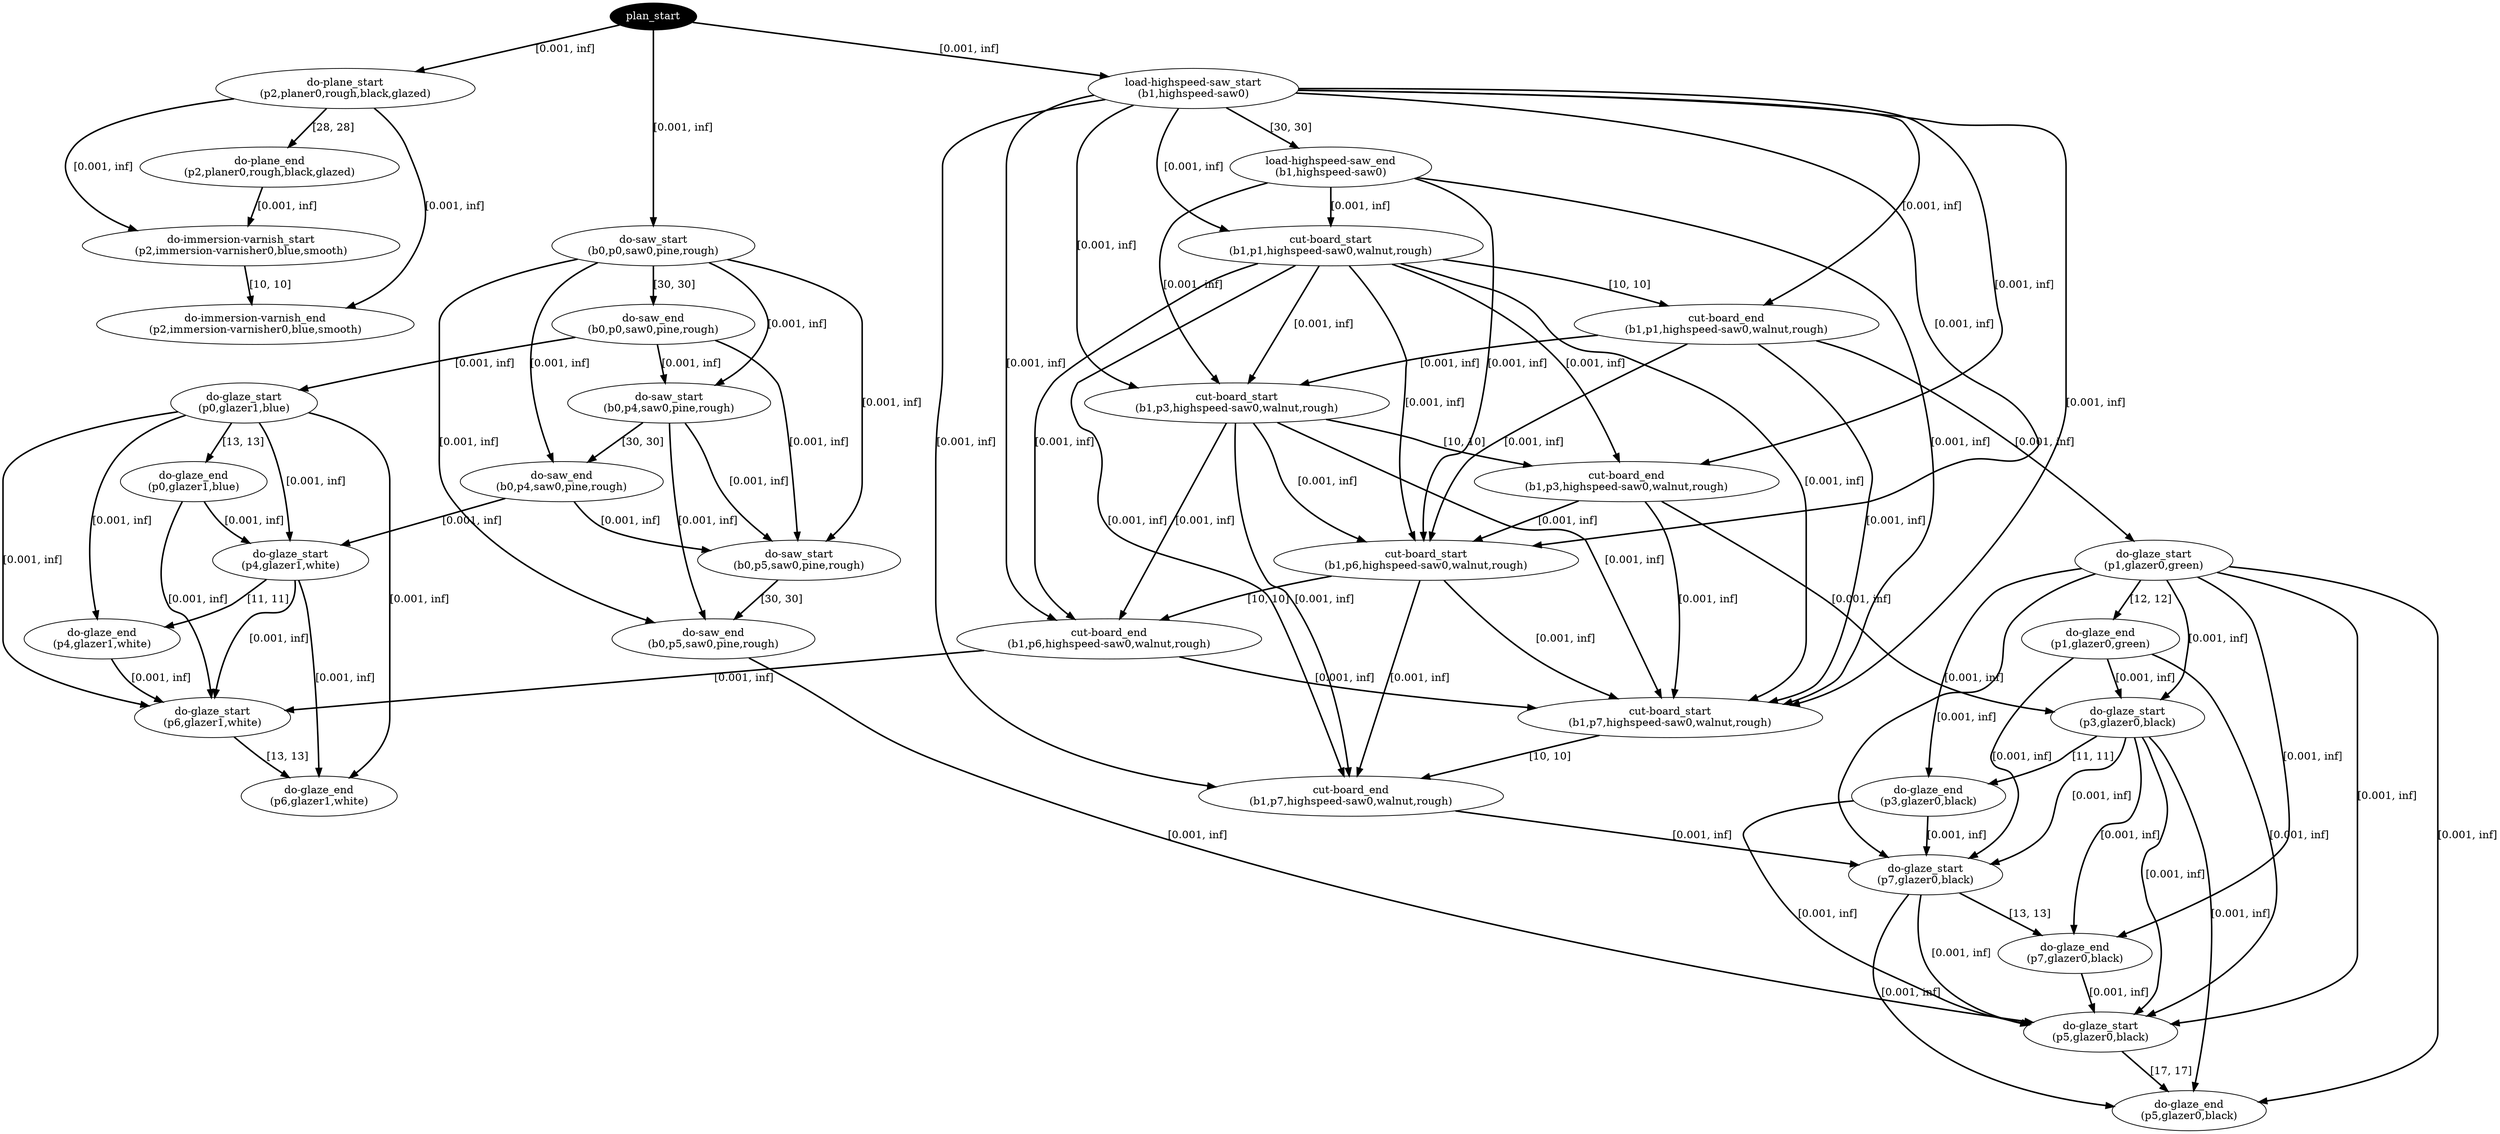 digraph plan {
0[ label="plan_start",style=filled,fillcolor=black,fontcolor=white];
1[ label="do-plane_start
(p2,planer0,rough,black,glazed)"];
2[ label="do-plane_end
(p2,planer0,rough,black,glazed)"];
3[ label="do-saw_start
(b0,p0,saw0,pine,rough)"];
4[ label="do-saw_end
(b0,p0,saw0,pine,rough)"];
5[ label="load-highspeed-saw_start
(b1,highspeed-saw0)"];
6[ label="load-highspeed-saw_end
(b1,highspeed-saw0)"];
7[ label="do-immersion-varnish_start
(p2,immersion-varnisher0,blue,smooth)"];
8[ label="do-immersion-varnish_end
(p2,immersion-varnisher0,blue,smooth)"];
9[ label="cut-board_start
(b1,p1,highspeed-saw0,walnut,rough)"];
10[ label="cut-board_end
(b1,p1,highspeed-saw0,walnut,rough)"];
11[ label="do-glaze_start
(p0,glazer1,blue)"];
12[ label="do-glaze_end
(p0,glazer1,blue)"];
13[ label="do-saw_start
(b0,p4,saw0,pine,rough)"];
14[ label="do-saw_end
(b0,p4,saw0,pine,rough)"];
15[ label="do-glaze_start
(p1,glazer0,green)"];
16[ label="do-glaze_end
(p1,glazer0,green)"];
17[ label="cut-board_start
(b1,p3,highspeed-saw0,walnut,rough)"];
18[ label="cut-board_end
(b1,p3,highspeed-saw0,walnut,rough)"];
19[ label="cut-board_start
(b1,p6,highspeed-saw0,walnut,rough)"];
20[ label="cut-board_end
(b1,p6,highspeed-saw0,walnut,rough)"];
21[ label="do-glaze_start
(p3,glazer0,black)"];
22[ label="do-glaze_end
(p3,glazer0,black)"];
23[ label="do-glaze_start
(p4,glazer1,white)"];
24[ label="do-glaze_end
(p4,glazer1,white)"];
25[ label="do-saw_start
(b0,p5,saw0,pine,rough)"];
26[ label="do-saw_end
(b0,p5,saw0,pine,rough)"];
27[ label="cut-board_start
(b1,p7,highspeed-saw0,walnut,rough)"];
28[ label="cut-board_end
(b1,p7,highspeed-saw0,walnut,rough)"];
29[ label="do-glaze_start
(p7,glazer0,black)"];
30[ label="do-glaze_end
(p7,glazer0,black)"];
31[ label="do-glaze_start
(p6,glazer1,white)"];
32[ label="do-glaze_end
(p6,glazer1,white)"];
33[ label="do-glaze_start
(p5,glazer0,black)"];
34[ label="do-glaze_end
(p5,glazer0,black)"];
"0" -> "1" [ label="[0.001, inf]" , penwidth=2, color="black"]
"0" -> "3" [ label="[0.001, inf]" , penwidth=2, color="black"]
"0" -> "5" [ label="[0.001, inf]" , penwidth=2, color="black"]
"1" -> "2" [ label="[28, 28]" , penwidth=2, color="black"]
"2" -> "7" [ label="[0.001, inf]" , penwidth=2, color="black"]
"1" -> "7" [ label="[0.001, inf]" , penwidth=2, color="black"]
"3" -> "4" [ label="[30, 30]" , penwidth=2, color="black"]
"5" -> "6" [ label="[30, 30]" , penwidth=2, color="black"]
"6" -> "9" [ label="[0.001, inf]" , penwidth=2, color="black"]
"5" -> "9" [ label="[0.001, inf]" , penwidth=2, color="black"]
"4" -> "11" [ label="[0.001, inf]" , penwidth=2, color="black"]
"4" -> "13" [ label="[0.001, inf]" , penwidth=2, color="black"]
"3" -> "13" [ label="[0.001, inf]" , penwidth=2, color="black"]
"7" -> "8" [ label="[10, 10]" , penwidth=2, color="black"]
"1" -> "8" [ label="[0.001, inf]" , penwidth=2, color="black"]
"9" -> "10" [ label="[10, 10]" , penwidth=2, color="black"]
"5" -> "10" [ label="[0.001, inf]" , penwidth=2, color="black"]
"10" -> "15" [ label="[0.001, inf]" , penwidth=2, color="black"]
"10" -> "17" [ label="[0.001, inf]" , penwidth=2, color="black"]
"6" -> "17" [ label="[0.001, inf]" , penwidth=2, color="black"]
"9" -> "17" [ label="[0.001, inf]" , penwidth=2, color="black"]
"5" -> "17" [ label="[0.001, inf]" , penwidth=2, color="black"]
"11" -> "12" [ label="[13, 13]" , penwidth=2, color="black"]
"17" -> "18" [ label="[10, 10]" , penwidth=2, color="black"]
"9" -> "18" [ label="[0.001, inf]" , penwidth=2, color="black"]
"5" -> "18" [ label="[0.001, inf]" , penwidth=2, color="black"]
"18" -> "19" [ label="[0.001, inf]" , penwidth=2, color="black"]
"6" -> "19" [ label="[0.001, inf]" , penwidth=2, color="black"]
"17" -> "19" [ label="[0.001, inf]" , penwidth=2, color="black"]
"10" -> "19" [ label="[0.001, inf]" , penwidth=2, color="black"]
"9" -> "19" [ label="[0.001, inf]" , penwidth=2, color="black"]
"5" -> "19" [ label="[0.001, inf]" , penwidth=2, color="black"]
"15" -> "16" [ label="[12, 12]" , penwidth=2, color="black"]
"16" -> "21" [ label="[0.001, inf]" , penwidth=2, color="black"]
"18" -> "21" [ label="[0.001, inf]" , penwidth=2, color="black"]
"15" -> "21" [ label="[0.001, inf]" , penwidth=2, color="black"]
"13" -> "14" [ label="[30, 30]" , penwidth=2, color="black"]
"3" -> "14" [ label="[0.001, inf]" , penwidth=2, color="black"]
"12" -> "23" [ label="[0.001, inf]" , penwidth=2, color="black"]
"14" -> "23" [ label="[0.001, inf]" , penwidth=2, color="black"]
"11" -> "23" [ label="[0.001, inf]" , penwidth=2, color="black"]
"14" -> "25" [ label="[0.001, inf]" , penwidth=2, color="black"]
"13" -> "25" [ label="[0.001, inf]" , penwidth=2, color="black"]
"4" -> "25" [ label="[0.001, inf]" , penwidth=2, color="black"]
"3" -> "25" [ label="[0.001, inf]" , penwidth=2, color="black"]
"19" -> "20" [ label="[10, 10]" , penwidth=2, color="black"]
"17" -> "20" [ label="[0.001, inf]" , penwidth=2, color="black"]
"9" -> "20" [ label="[0.001, inf]" , penwidth=2, color="black"]
"5" -> "20" [ label="[0.001, inf]" , penwidth=2, color="black"]
"20" -> "27" [ label="[0.001, inf]" , penwidth=2, color="black"]
"6" -> "27" [ label="[0.001, inf]" , penwidth=2, color="black"]
"19" -> "27" [ label="[0.001, inf]" , penwidth=2, color="black"]
"18" -> "27" [ label="[0.001, inf]" , penwidth=2, color="black"]
"17" -> "27" [ label="[0.001, inf]" , penwidth=2, color="black"]
"10" -> "27" [ label="[0.001, inf]" , penwidth=2, color="black"]
"9" -> "27" [ label="[0.001, inf]" , penwidth=2, color="black"]
"5" -> "27" [ label="[0.001, inf]" , penwidth=2, color="black"]
"21" -> "22" [ label="[11, 11]" , penwidth=2, color="black"]
"15" -> "22" [ label="[0.001, inf]" , penwidth=2, color="black"]
"27" -> "28" [ label="[10, 10]" , penwidth=2, color="black"]
"19" -> "28" [ label="[0.001, inf]" , penwidth=2, color="black"]
"17" -> "28" [ label="[0.001, inf]" , penwidth=2, color="black"]
"9" -> "28" [ label="[0.001, inf]" , penwidth=2, color="black"]
"5" -> "28" [ label="[0.001, inf]" , penwidth=2, color="black"]
"22" -> "29" [ label="[0.001, inf]" , penwidth=2, color="black"]
"28" -> "29" [ label="[0.001, inf]" , penwidth=2, color="black"]
"21" -> "29" [ label="[0.001, inf]" , penwidth=2, color="black"]
"16" -> "29" [ label="[0.001, inf]" , penwidth=2, color="black"]
"15" -> "29" [ label="[0.001, inf]" , penwidth=2, color="black"]
"23" -> "24" [ label="[11, 11]" , penwidth=2, color="black"]
"11" -> "24" [ label="[0.001, inf]" , penwidth=2, color="black"]
"24" -> "31" [ label="[0.001, inf]" , penwidth=2, color="black"]
"20" -> "31" [ label="[0.001, inf]" , penwidth=2, color="black"]
"23" -> "31" [ label="[0.001, inf]" , penwidth=2, color="black"]
"12" -> "31" [ label="[0.001, inf]" , penwidth=2, color="black"]
"11" -> "31" [ label="[0.001, inf]" , penwidth=2, color="black"]
"29" -> "30" [ label="[13, 13]" , penwidth=2, color="black"]
"21" -> "30" [ label="[0.001, inf]" , penwidth=2, color="black"]
"15" -> "30" [ label="[0.001, inf]" , penwidth=2, color="black"]
"31" -> "32" [ label="[13, 13]" , penwidth=2, color="black"]
"23" -> "32" [ label="[0.001, inf]" , penwidth=2, color="black"]
"11" -> "32" [ label="[0.001, inf]" , penwidth=2, color="black"]
"25" -> "26" [ label="[30, 30]" , penwidth=2, color="black"]
"13" -> "26" [ label="[0.001, inf]" , penwidth=2, color="black"]
"3" -> "26" [ label="[0.001, inf]" , penwidth=2, color="black"]
"30" -> "33" [ label="[0.001, inf]" , penwidth=2, color="black"]
"26" -> "33" [ label="[0.001, inf]" , penwidth=2, color="black"]
"29" -> "33" [ label="[0.001, inf]" , penwidth=2, color="black"]
"22" -> "33" [ label="[0.001, inf]" , penwidth=2, color="black"]
"21" -> "33" [ label="[0.001, inf]" , penwidth=2, color="black"]
"16" -> "33" [ label="[0.001, inf]" , penwidth=2, color="black"]
"15" -> "33" [ label="[0.001, inf]" , penwidth=2, color="black"]
"33" -> "34" [ label="[17, 17]" , penwidth=2, color="black"]
"29" -> "34" [ label="[0.001, inf]" , penwidth=2, color="black"]
"21" -> "34" [ label="[0.001, inf]" , penwidth=2, color="black"]
"15" -> "34" [ label="[0.001, inf]" , penwidth=2, color="black"]
}
